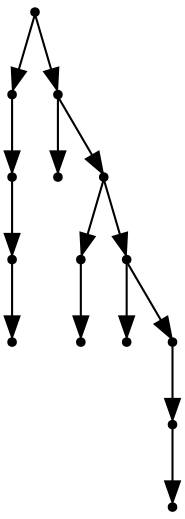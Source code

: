 digraph {
  14 [shape=point];
  3 [shape=point];
  2 [shape=point];
  1 [shape=point];
  0 [shape=point];
  13 [shape=point];
  4 [shape=point];
  12 [shape=point];
  6 [shape=point];
  5 [shape=point];
  11 [shape=point];
  7 [shape=point];
  10 [shape=point];
  9 [shape=point];
  8 [shape=point];
14 -> 3;
3 -> 2;
2 -> 1;
1 -> 0;
14 -> 13;
13 -> 4;
13 -> 12;
12 -> 6;
6 -> 5;
12 -> 11;
11 -> 7;
11 -> 10;
10 -> 9;
9 -> 8;
}
